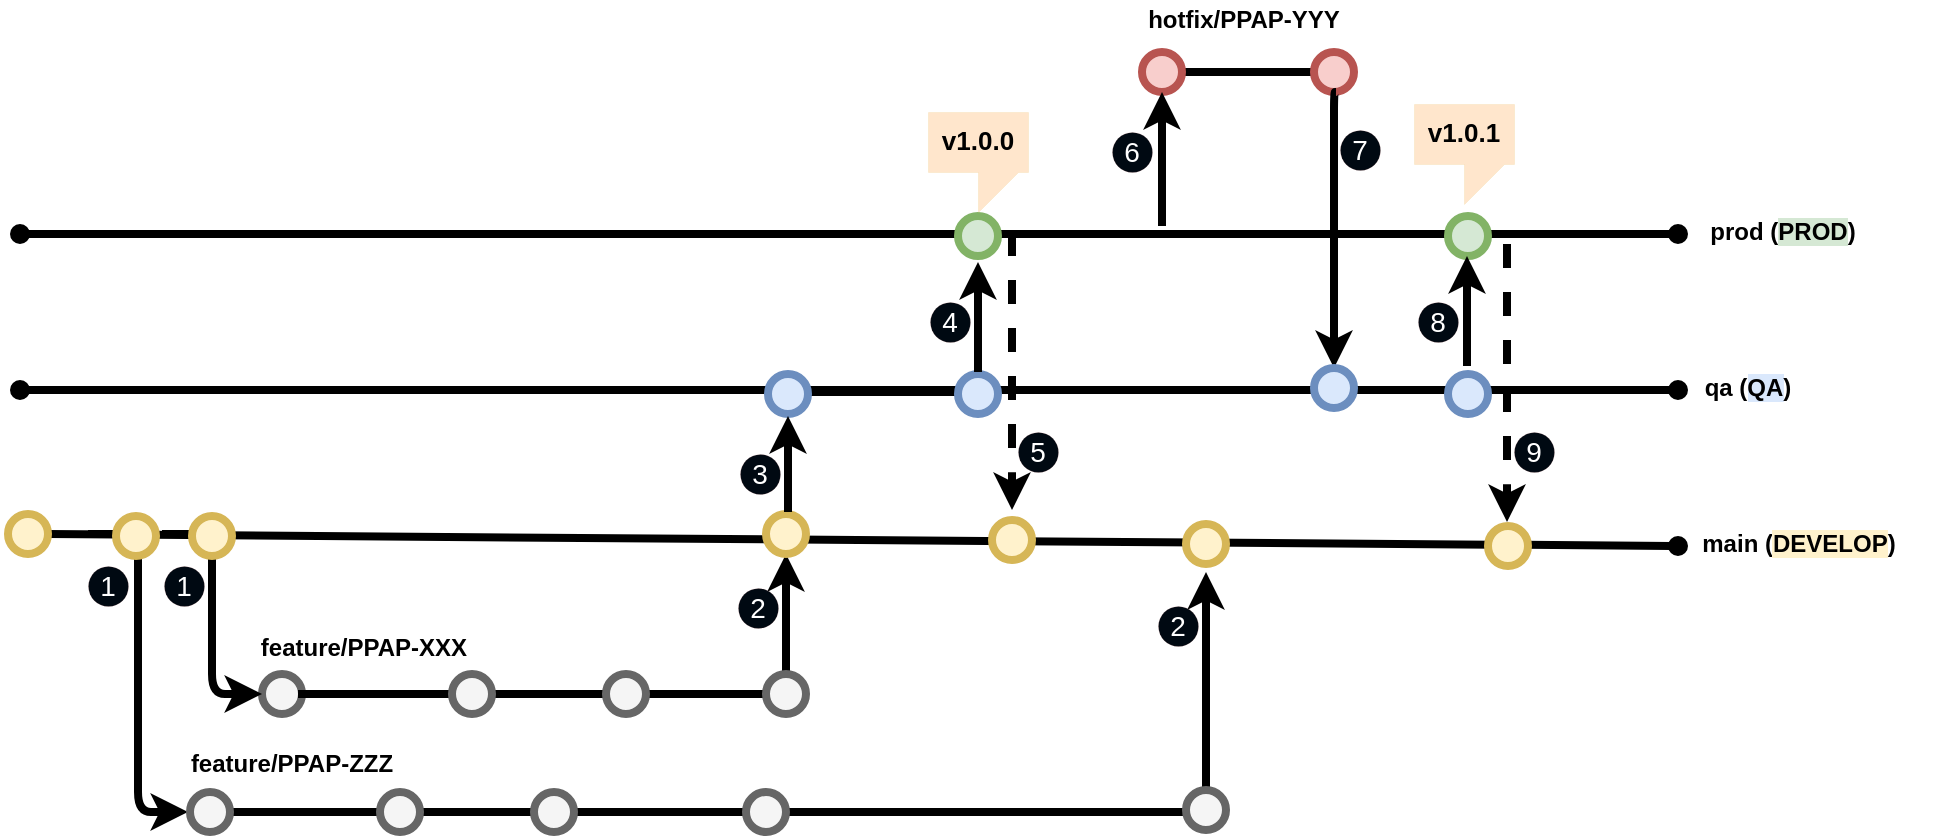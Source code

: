 <mxfile version="14.9.4" type="github">
  <diagram id="Z_Vj2MmoggTXDy11bzeF" name="Page-1">
    <mxGraphModel dx="1186" dy="654" grid="1" gridSize="10" guides="1" tooltips="1" connect="1" arrows="1" fold="1" page="1" pageScale="1" pageWidth="850" pageHeight="1100" math="0" shadow="0">
      <root>
        <mxCell id="0" />
        <mxCell id="1" parent="0" />
        <mxCell id="NOU3lGueeJot1g6p17YN-5" value="" style="endArrow=oval;html=1;exitX=1;exitY=0.5;exitDx=0;exitDy=0;strokeWidth=4;endFill=1;" edge="1" parent="1" source="WfSzIGiv-zTd-1wvaPKo-5">
          <mxGeometry width="50" height="50" relative="1" as="geometry">
            <mxPoint x="35" y="471" as="sourcePoint" />
            <mxPoint x="850" y="477" as="targetPoint" />
          </mxGeometry>
        </mxCell>
        <mxCell id="NOU3lGueeJot1g6p17YN-1" value="" style="endArrow=oval;html=1;strokeWidth=4;endFill=1;startArrow=oval;startFill=1;" edge="1" parent="1">
          <mxGeometry width="50" height="50" relative="1" as="geometry">
            <mxPoint x="21" y="399" as="sourcePoint" />
            <mxPoint x="850" y="399" as="targetPoint" />
          </mxGeometry>
        </mxCell>
        <mxCell id="WfSzIGiv-zTd-1wvaPKo-4" value="" style="ellipse;whiteSpace=wrap;html=1;shadow=0;labelBackgroundColor=#EA6B66;strokeColor=#666666;strokeWidth=4;fillColor=#f5f5f5;fontColor=#333333;" parent="1" vertex="1">
          <mxGeometry x="142" y="541" width="20" height="20" as="geometry" />
        </mxCell>
        <mxCell id="WfSzIGiv-zTd-1wvaPKo-5" value="" style="ellipse;whiteSpace=wrap;html=1;shadow=0;labelBackgroundColor=#EA6B66;strokeColor=#d6b656;strokeWidth=4;fillColor=#fff2cc;" parent="1" vertex="1">
          <mxGeometry x="15" y="461" width="20" height="20" as="geometry" />
        </mxCell>
        <mxCell id="WfSzIGiv-zTd-1wvaPKo-11" value="" style="edgeStyle=elbowEdgeStyle;elbow=horizontal;endArrow=classic;html=1;strokeWidth=4;entryX=0;entryY=0.5;entryDx=0;entryDy=0;" parent="1" target="WfSzIGiv-zTd-1wvaPKo-4" edge="1">
          <mxGeometry width="50" height="50" relative="1" as="geometry">
            <mxPoint x="92" y="471" as="sourcePoint" />
            <mxPoint x="122" y="551" as="targetPoint" />
          </mxGeometry>
        </mxCell>
        <mxCell id="WfSzIGiv-zTd-1wvaPKo-14" value="" style="edgeStyle=elbowEdgeStyle;elbow=horizontal;endArrow=classic;html=1;strokeWidth=4;entryX=0;entryY=0.5;entryDx=0;entryDy=0;" parent="1" edge="1">
          <mxGeometry width="50" height="50" relative="1" as="geometry">
            <mxPoint x="55" y="471" as="sourcePoint" />
            <mxPoint x="105" y="610" as="targetPoint" />
          </mxGeometry>
        </mxCell>
        <mxCell id="WfSzIGiv-zTd-1wvaPKo-15" value="" style="ellipse;whiteSpace=wrap;html=1;shadow=0;labelBackgroundColor=#EA6B66;strokeColor=#d6b656;strokeWidth=4;fillColor=#fff2cc;" parent="1" vertex="1">
          <mxGeometry x="69" y="462" width="20" height="20" as="geometry" />
        </mxCell>
        <mxCell id="WfSzIGiv-zTd-1wvaPKo-16" value="" style="ellipse;whiteSpace=wrap;html=1;shadow=0;labelBackgroundColor=#EA6B66;strokeColor=#d6b656;strokeWidth=4;fillColor=#fff2cc;" parent="1" vertex="1">
          <mxGeometry x="107" y="462" width="20" height="20" as="geometry" />
        </mxCell>
        <mxCell id="WfSzIGiv-zTd-1wvaPKo-17" value="" style="endArrow=oval;html=1;exitX=1;exitY=0.5;exitDx=0;exitDy=0;strokeWidth=4;endFill=1;" parent="1" edge="1">
          <mxGeometry width="50" height="50" relative="1" as="geometry">
            <mxPoint x="160" y="551" as="sourcePoint" />
            <mxPoint x="410" y="551" as="targetPoint" />
          </mxGeometry>
        </mxCell>
        <mxCell id="WfSzIGiv-zTd-1wvaPKo-18" value="" style="edgeStyle=elbowEdgeStyle;elbow=horizontal;endArrow=classic;html=1;strokeWidth=4;exitX=0.5;exitY=0;exitDx=0;exitDy=0;entryX=0.5;entryY=1;entryDx=0;entryDy=0;" parent="1" source="WfSzIGiv-zTd-1wvaPKo-22" target="WfSzIGiv-zTd-1wvaPKo-19" edge="1">
          <mxGeometry width="50" height="50" relative="1" as="geometry">
            <mxPoint x="467" y="534" as="sourcePoint" />
            <mxPoint x="404" y="491" as="targetPoint" />
            <Array as="points">
              <mxPoint x="404" y="521" />
            </Array>
          </mxGeometry>
        </mxCell>
        <mxCell id="WfSzIGiv-zTd-1wvaPKo-19" value="" style="ellipse;whiteSpace=wrap;html=1;shadow=0;labelBackgroundColor=#EA6B66;strokeColor=#d6b656;strokeWidth=4;fillColor=#fff2cc;" parent="1" vertex="1">
          <mxGeometry x="394" y="461" width="20" height="20" as="geometry" />
        </mxCell>
        <mxCell id="WfSzIGiv-zTd-1wvaPKo-20" value="" style="ellipse;whiteSpace=wrap;html=1;shadow=0;labelBackgroundColor=#EA6B66;strokeColor=#666666;strokeWidth=4;fillColor=#f5f5f5;fontColor=#333333;" parent="1" vertex="1">
          <mxGeometry x="237" y="541" width="20" height="20" as="geometry" />
        </mxCell>
        <mxCell id="WfSzIGiv-zTd-1wvaPKo-21" value="" style="ellipse;whiteSpace=wrap;html=1;shadow=0;labelBackgroundColor=#EA6B66;strokeColor=#666666;strokeWidth=4;fillColor=#f5f5f5;fontColor=#333333;" parent="1" vertex="1">
          <mxGeometry x="314" y="541" width="20" height="20" as="geometry" />
        </mxCell>
        <mxCell id="WfSzIGiv-zTd-1wvaPKo-22" value="" style="ellipse;whiteSpace=wrap;html=1;shadow=0;labelBackgroundColor=#EA6B66;strokeColor=#666666;strokeWidth=4;fillColor=#f5f5f5;fontColor=#333333;" parent="1" vertex="1">
          <mxGeometry x="394" y="541" width="20" height="20" as="geometry" />
        </mxCell>
        <mxCell id="WfSzIGiv-zTd-1wvaPKo-24" value="" style="endArrow=oval;html=1;strokeWidth=4;endFill=1;" parent="1" edge="1">
          <mxGeometry width="50" height="50" relative="1" as="geometry">
            <mxPoint x="120" y="610" as="sourcePoint" />
            <mxPoint x="616" y="610" as="targetPoint" />
          </mxGeometry>
        </mxCell>
        <mxCell id="WfSzIGiv-zTd-1wvaPKo-26" value="" style="ellipse;whiteSpace=wrap;html=1;shadow=0;labelBackgroundColor=#EA6B66;strokeColor=#666666;strokeWidth=4;fillColor=#f5f5f5;fontColor=#333333;" parent="1" vertex="1">
          <mxGeometry x="201" y="600" width="20" height="20" as="geometry" />
        </mxCell>
        <mxCell id="WfSzIGiv-zTd-1wvaPKo-27" value="" style="ellipse;whiteSpace=wrap;html=1;shadow=0;labelBackgroundColor=#EA6B66;strokeColor=#666666;strokeWidth=4;fillColor=#f5f5f5;fontColor=#333333;" parent="1" vertex="1">
          <mxGeometry x="278" y="600" width="20" height="20" as="geometry" />
        </mxCell>
        <mxCell id="WfSzIGiv-zTd-1wvaPKo-28" value="" style="ellipse;whiteSpace=wrap;html=1;shadow=0;labelBackgroundColor=#EA6B66;strokeColor=#666666;strokeWidth=4;fillColor=#f5f5f5;fontColor=#333333;" parent="1" vertex="1">
          <mxGeometry x="384" y="600" width="20" height="20" as="geometry" />
        </mxCell>
        <mxCell id="WfSzIGiv-zTd-1wvaPKo-30" value="" style="edgeStyle=elbowEdgeStyle;elbow=horizontal;endArrow=classic;html=1;strokeWidth=4;" parent="1" edge="1">
          <mxGeometry width="50" height="50" relative="1" as="geometry">
            <mxPoint x="624" y="610" as="sourcePoint" />
            <mxPoint x="614" y="490" as="targetPoint" />
            <Array as="points">
              <mxPoint x="614" y="540" />
              <mxPoint x="674" y="541" />
            </Array>
          </mxGeometry>
        </mxCell>
        <mxCell id="WfSzIGiv-zTd-1wvaPKo-32" value="feature/PPAP-XXX" style="text;html=1;strokeColor=none;fillColor=none;align=center;verticalAlign=middle;whiteSpace=wrap;rounded=0;shadow=0;labelBackgroundColor=none;fontStyle=1" parent="1" vertex="1">
          <mxGeometry x="133" y="518" width="120" height="20" as="geometry" />
        </mxCell>
        <mxCell id="WfSzIGiv-zTd-1wvaPKo-33" value="feature/PPAP-ZZZ" style="text;html=1;strokeColor=none;fillColor=none;align=center;verticalAlign=middle;whiteSpace=wrap;rounded=0;shadow=0;labelBackgroundColor=none;fontStyle=1" parent="1" vertex="1">
          <mxGeometry x="97" y="576" width="120" height="20" as="geometry" />
        </mxCell>
        <mxCell id="WfSzIGiv-zTd-1wvaPKo-34" value="" style="endArrow=oval;html=1;strokeWidth=4;endFill=1;startArrow=oval;startFill=1;" parent="1" edge="1">
          <mxGeometry width="50" height="50" relative="1" as="geometry">
            <mxPoint x="400" y="400" as="sourcePoint" />
            <mxPoint x="500" y="400" as="targetPoint" />
          </mxGeometry>
        </mxCell>
        <mxCell id="WfSzIGiv-zTd-1wvaPKo-35" value="" style="ellipse;whiteSpace=wrap;html=1;shadow=0;labelBackgroundColor=#EA6B66;strokeColor=#6c8ebf;strokeWidth=4;fillColor=#dae8fc;" parent="1" vertex="1">
          <mxGeometry x="395" y="391" width="20" height="20" as="geometry" />
        </mxCell>
        <mxCell id="WfSzIGiv-zTd-1wvaPKo-36" value="" style="edgeStyle=elbowEdgeStyle;elbow=horizontal;endArrow=classic;html=1;strokeWidth=4;entryX=0.5;entryY=1;entryDx=0;entryDy=0;" parent="1" edge="1">
          <mxGeometry width="50" height="50" relative="1" as="geometry">
            <mxPoint x="405" y="460" as="sourcePoint" />
            <mxPoint x="405" y="412" as="targetPoint" />
            <Array as="points">
              <mxPoint x="405" y="452" />
            </Array>
          </mxGeometry>
        </mxCell>
        <mxCell id="WfSzIGiv-zTd-1wvaPKo-37" value="" style="endArrow=oval;html=1;strokeWidth=4;endFill=1;startArrow=oval;startFill=1;" parent="1" edge="1">
          <mxGeometry width="50" height="50" relative="1" as="geometry">
            <mxPoint x="21" y="321" as="sourcePoint" />
            <mxPoint x="850" y="321" as="targetPoint" />
          </mxGeometry>
        </mxCell>
        <mxCell id="WfSzIGiv-zTd-1wvaPKo-38" value="" style="ellipse;whiteSpace=wrap;html=1;shadow=0;labelBackgroundColor=#EA6B66;strokeColor=#82b366;strokeWidth=4;fillColor=#d5e8d4;" parent="1" vertex="1">
          <mxGeometry x="490" y="312" width="20" height="20" as="geometry" />
        </mxCell>
        <mxCell id="WfSzIGiv-zTd-1wvaPKo-39" value="" style="ellipse;whiteSpace=wrap;html=1;shadow=0;labelBackgroundColor=#EA6B66;strokeColor=#6c8ebf;strokeWidth=4;fillColor=#dae8fc;" parent="1" vertex="1">
          <mxGeometry x="490" y="391" width="20" height="20" as="geometry" />
        </mxCell>
        <mxCell id="WfSzIGiv-zTd-1wvaPKo-40" value="" style="edgeStyle=elbowEdgeStyle;elbow=horizontal;endArrow=classic;html=1;strokeWidth=4;entryX=0.5;entryY=1;entryDx=0;entryDy=0;" parent="1" edge="1">
          <mxGeometry width="50" height="50" relative="1" as="geometry">
            <mxPoint x="500" y="390" as="sourcePoint" />
            <mxPoint x="500" y="335" as="targetPoint" />
            <Array as="points">
              <mxPoint x="500" y="375" />
            </Array>
          </mxGeometry>
        </mxCell>
        <mxCell id="WfSzIGiv-zTd-1wvaPKo-41" value="" style="ellipse;whiteSpace=wrap;html=1;shadow=0;labelBackgroundColor=#EA6B66;strokeColor=#d6b656;strokeWidth=4;fillColor=#fff2cc;" parent="1" vertex="1">
          <mxGeometry x="507" y="464" width="20" height="20" as="geometry" />
        </mxCell>
        <mxCell id="WfSzIGiv-zTd-1wvaPKo-42" value="" style="edgeStyle=elbowEdgeStyle;elbow=horizontal;endArrow=classic;html=1;strokeWidth=4;dashed=1;" parent="1" edge="1">
          <mxGeometry width="50" height="50" relative="1" as="geometry">
            <mxPoint x="517" y="320" as="sourcePoint" />
            <mxPoint x="517" y="459" as="targetPoint" />
            <Array as="points">
              <mxPoint x="517" y="449" />
              <mxPoint x="526.5" y="409" />
              <mxPoint x="526.5" y="439" />
              <mxPoint x="526.5" y="419" />
              <mxPoint x="526.5" y="419" />
              <mxPoint x="526.5" y="439" />
              <mxPoint x="516.5" y="369" />
            </Array>
          </mxGeometry>
        </mxCell>
        <mxCell id="WfSzIGiv-zTd-1wvaPKo-43" value="" style="endArrow=oval;html=1;exitX=1;exitY=0.5;exitDx=0;exitDy=0;strokeWidth=4;endFill=1;" parent="1" edge="1">
          <mxGeometry width="50" height="50" relative="1" as="geometry">
            <mxPoint x="590" y="240" as="sourcePoint" />
            <mxPoint x="680" y="240" as="targetPoint" />
          </mxGeometry>
        </mxCell>
        <mxCell id="WfSzIGiv-zTd-1wvaPKo-44" value="" style="ellipse;whiteSpace=wrap;html=1;shadow=0;labelBackgroundColor=#EA6B66;strokeColor=#b85450;strokeWidth=4;fillColor=#f8cecc;" parent="1" vertex="1">
          <mxGeometry x="582" y="230" width="20" height="20" as="geometry" />
        </mxCell>
        <mxCell id="WfSzIGiv-zTd-1wvaPKo-45" value="" style="ellipse;whiteSpace=wrap;html=1;shadow=0;labelBackgroundColor=#EA6B66;strokeColor=#b85450;strokeWidth=4;fillColor=#f8cecc;" parent="1" vertex="1">
          <mxGeometry x="668" y="230" width="20" height="20" as="geometry" />
        </mxCell>
        <mxCell id="WfSzIGiv-zTd-1wvaPKo-48" value="" style="edgeStyle=elbowEdgeStyle;elbow=horizontal;endArrow=classic;html=1;strokeWidth=4;entryX=0.5;entryY=1;entryDx=0;entryDy=0;" parent="1" target="WfSzIGiv-zTd-1wvaPKo-44" edge="1">
          <mxGeometry width="50" height="50" relative="1" as="geometry">
            <mxPoint x="592" y="317" as="sourcePoint" />
            <mxPoint x="591" y="262" as="targetPoint" />
            <Array as="points" />
          </mxGeometry>
        </mxCell>
        <mxCell id="WfSzIGiv-zTd-1wvaPKo-49" value="" style="edgeStyle=elbowEdgeStyle;elbow=horizontal;endArrow=classic;html=1;strokeWidth=4;exitX=0.5;exitY=1;exitDx=0;exitDy=0;entryX=0.5;entryY=0;entryDx=0;entryDy=0;" parent="1" edge="1" target="NOU3lGueeJot1g6p17YN-7">
          <mxGeometry width="50" height="50" relative="1" as="geometry">
            <mxPoint x="679" y="250" as="sourcePoint" />
            <mxPoint x="678" y="380" as="targetPoint" />
            <Array as="points">
              <mxPoint x="678" y="250" />
            </Array>
          </mxGeometry>
        </mxCell>
        <mxCell id="WfSzIGiv-zTd-1wvaPKo-50" value="" style="ellipse;whiteSpace=wrap;html=1;shadow=0;labelBackgroundColor=#EA6B66;strokeColor=#d6b656;strokeWidth=4;fillColor=#fff2cc;" parent="1" vertex="1">
          <mxGeometry x="604" y="466" width="20" height="20" as="geometry" />
        </mxCell>
        <mxCell id="WfSzIGiv-zTd-1wvaPKo-29" value="" style="ellipse;whiteSpace=wrap;html=1;shadow=0;labelBackgroundColor=#EA6B66;strokeColor=#666666;strokeWidth=4;fillColor=#f5f5f5;fontColor=#333333;" parent="1" vertex="1">
          <mxGeometry x="604" y="599" width="20" height="20" as="geometry" />
        </mxCell>
        <mxCell id="WfSzIGiv-zTd-1wvaPKo-23" value="" style="ellipse;whiteSpace=wrap;html=1;shadow=0;labelBackgroundColor=#EA6B66;strokeColor=#666666;strokeWidth=4;fillColor=#f5f5f5;fontColor=#333333;" parent="1" vertex="1">
          <mxGeometry x="106" y="600" width="20" height="20" as="geometry" />
        </mxCell>
        <mxCell id="WfSzIGiv-zTd-1wvaPKo-57" value="main (&lt;span style=&quot;background-color: rgb(255 , 242 , 204)&quot;&gt;DEVELOP&lt;/span&gt;)" style="text;html=1;strokeColor=none;fillColor=none;align=center;verticalAlign=middle;whiteSpace=wrap;rounded=0;shadow=0;labelBackgroundColor=none;fontStyle=1" parent="1" vertex="1">
          <mxGeometry x="841" y="466" width="139" height="20" as="geometry" />
        </mxCell>
        <mxCell id="WfSzIGiv-zTd-1wvaPKo-59" value="prod (&lt;span style=&quot;background-color: rgb(213 , 232 , 212)&quot;&gt;PROD&lt;/span&gt;)" style="text;html=1;strokeColor=none;fillColor=none;align=center;verticalAlign=middle;whiteSpace=wrap;rounded=0;shadow=0;labelBackgroundColor=none;fontStyle=1" parent="1" vertex="1">
          <mxGeometry x="845" y="310" width="115" height="20" as="geometry" />
        </mxCell>
        <mxCell id="WfSzIGiv-zTd-1wvaPKo-60" value="hotfix/PPAP-YYY" style="text;html=1;strokeColor=none;fillColor=none;align=center;verticalAlign=middle;whiteSpace=wrap;rounded=0;shadow=0;labelBackgroundColor=none;fontStyle=1" parent="1" vertex="1">
          <mxGeometry x="578" y="204" width="110" height="20" as="geometry" />
        </mxCell>
        <mxCell id="WfSzIGiv-zTd-1wvaPKo-61" value="&lt;font style=&quot;font-size: 14px&quot;&gt;1&lt;/font&gt;" style="ellipse;whiteSpace=wrap;html=1;aspect=fixed;shadow=0;labelBackgroundColor=none;strokeColor=#EA6B66;strokeWidth=0;fillColor=#000912;fontColor=#FFFFFF;" parent="1" vertex="1">
          <mxGeometry x="55" y="487" width="20" height="20" as="geometry" />
        </mxCell>
        <mxCell id="WfSzIGiv-zTd-1wvaPKo-63" value="&lt;font style=&quot;font-size: 14px&quot;&gt;1&lt;/font&gt;" style="ellipse;whiteSpace=wrap;html=1;aspect=fixed;shadow=0;labelBackgroundColor=none;strokeColor=#EA6B66;strokeWidth=0;fillColor=#000912;fontColor=#FFFFFF;" parent="1" vertex="1">
          <mxGeometry x="93" y="487" width="20" height="20" as="geometry" />
        </mxCell>
        <mxCell id="WfSzIGiv-zTd-1wvaPKo-64" value="&lt;font style=&quot;font-size: 14px&quot;&gt;2&lt;/font&gt;" style="ellipse;whiteSpace=wrap;html=1;aspect=fixed;shadow=0;labelBackgroundColor=none;strokeColor=#EA6B66;strokeWidth=0;fillColor=#000912;fontColor=#FFFFFF;" parent="1" vertex="1">
          <mxGeometry x="380" y="498" width="20" height="20" as="geometry" />
        </mxCell>
        <mxCell id="WfSzIGiv-zTd-1wvaPKo-65" value="&lt;font style=&quot;font-size: 14px&quot;&gt;2&lt;/font&gt;" style="ellipse;whiteSpace=wrap;html=1;aspect=fixed;shadow=0;labelBackgroundColor=none;strokeColor=#EA6B66;strokeWidth=0;fillColor=#000912;fontColor=#FFFFFF;" parent="1" vertex="1">
          <mxGeometry x="590" y="507" width="20" height="20" as="geometry" />
        </mxCell>
        <mxCell id="WfSzIGiv-zTd-1wvaPKo-66" value="&lt;font style=&quot;font-size: 14px&quot;&gt;3&lt;/font&gt;" style="ellipse;whiteSpace=wrap;html=1;aspect=fixed;shadow=0;labelBackgroundColor=none;strokeColor=#EA6B66;strokeWidth=0;fillColor=#000912;fontColor=#FFFFFF;" parent="1" vertex="1">
          <mxGeometry x="381" y="431" width="20" height="20" as="geometry" />
        </mxCell>
        <mxCell id="WfSzIGiv-zTd-1wvaPKo-68" value="&lt;font style=&quot;font-size: 14px&quot;&gt;4&lt;/font&gt;" style="ellipse;whiteSpace=wrap;html=1;aspect=fixed;shadow=0;labelBackgroundColor=none;strokeColor=#EA6B66;strokeWidth=0;fillColor=#000912;fontColor=#FFFFFF;" parent="1" vertex="1">
          <mxGeometry x="476" y="355" width="20" height="20" as="geometry" />
        </mxCell>
        <mxCell id="WfSzIGiv-zTd-1wvaPKo-69" value="&lt;font style=&quot;font-size: 14px&quot;&gt;5&lt;/font&gt;" style="ellipse;whiteSpace=wrap;html=1;aspect=fixed;shadow=0;labelBackgroundColor=none;strokeColor=#EA6B66;strokeWidth=0;fillColor=#000912;fontColor=#FFFFFF;" parent="1" vertex="1">
          <mxGeometry x="520" y="420" width="20" height="20" as="geometry" />
        </mxCell>
        <mxCell id="WfSzIGiv-zTd-1wvaPKo-70" value="&lt;font style=&quot;font-size: 14px&quot;&gt;6&lt;/font&gt;" style="ellipse;whiteSpace=wrap;html=1;aspect=fixed;shadow=0;labelBackgroundColor=none;strokeColor=#EA6B66;strokeWidth=0;fillColor=#000912;fontColor=#FFFFFF;" parent="1" vertex="1">
          <mxGeometry x="567" y="270" width="20" height="20" as="geometry" />
        </mxCell>
        <mxCell id="WfSzIGiv-zTd-1wvaPKo-71" value="&lt;font style=&quot;font-size: 14px&quot;&gt;7&lt;/font&gt;" style="ellipse;whiteSpace=wrap;html=1;aspect=fixed;shadow=0;labelBackgroundColor=none;strokeColor=#EA6B66;strokeWidth=0;fillColor=#000912;fontColor=#FFFFFF;" parent="1" vertex="1">
          <mxGeometry x="681" y="269" width="20" height="20" as="geometry" />
        </mxCell>
        <object label="&lt;font style=&quot;font-size: 13px&quot;&gt;&lt;b&gt;v1.0.0&lt;/b&gt;&lt;/font&gt;" id="WfSzIGiv-zTd-1wvaPKo-77">
          <mxCell style="shape=callout;whiteSpace=wrap;html=1;perimeter=calloutPerimeter;shadow=0;labelBackgroundColor=none;strokeColor=#d79b00;strokeWidth=0;fillColor=#ffe6cc;size=20;position=0.5;fontSize=5;verticalAlign=top;" parent="1" vertex="1">
            <mxGeometry x="475" y="260" width="50" height="50" as="geometry" />
          </mxCell>
        </object>
        <mxCell id="NOU3lGueeJot1g6p17YN-2" value="qa (&lt;span style=&quot;background-color: rgb(218 , 232 , 252)&quot;&gt;QA&lt;/span&gt;)" style="text;html=1;strokeColor=none;fillColor=none;align=center;verticalAlign=middle;whiteSpace=wrap;rounded=0;shadow=0;labelBackgroundColor=none;fontStyle=1" vertex="1" parent="1">
          <mxGeometry x="840" y="388" width="90" height="20" as="geometry" />
        </mxCell>
        <mxCell id="NOU3lGueeJot1g6p17YN-7" value="" style="ellipse;whiteSpace=wrap;html=1;shadow=0;labelBackgroundColor=#EA6B66;strokeColor=#6c8ebf;strokeWidth=4;fillColor=#dae8fc;" vertex="1" parent="1">
          <mxGeometry x="668" y="388" width="20" height="20" as="geometry" />
        </mxCell>
        <mxCell id="NOU3lGueeJot1g6p17YN-9" value="" style="ellipse;whiteSpace=wrap;html=1;shadow=0;labelBackgroundColor=#EA6B66;strokeColor=#6c8ebf;strokeWidth=4;fillColor=#dae8fc;" vertex="1" parent="1">
          <mxGeometry x="735" y="391" width="20" height="20" as="geometry" />
        </mxCell>
        <mxCell id="NOU3lGueeJot1g6p17YN-10" value="" style="ellipse;whiteSpace=wrap;html=1;shadow=0;labelBackgroundColor=#EA6B66;strokeColor=#82b366;strokeWidth=4;fillColor=#d5e8d4;" vertex="1" parent="1">
          <mxGeometry x="735" y="312" width="20" height="20" as="geometry" />
        </mxCell>
        <mxCell id="NOU3lGueeJot1g6p17YN-11" value="" style="edgeStyle=elbowEdgeStyle;elbow=horizontal;endArrow=classic;html=1;strokeWidth=4;entryX=0.5;entryY=1;entryDx=0;entryDy=0;" edge="1" parent="1">
          <mxGeometry width="50" height="50" relative="1" as="geometry">
            <mxPoint x="744.5" y="387" as="sourcePoint" />
            <mxPoint x="744.5" y="332" as="targetPoint" />
            <Array as="points">
              <mxPoint x="744.5" y="372" />
            </Array>
          </mxGeometry>
        </mxCell>
        <mxCell id="NOU3lGueeJot1g6p17YN-12" value="&lt;font style=&quot;font-size: 14px&quot;&gt;8&lt;/font&gt;" style="ellipse;whiteSpace=wrap;html=1;aspect=fixed;shadow=0;labelBackgroundColor=none;strokeColor=#EA6B66;strokeWidth=0;fillColor=#000912;fontColor=#FFFFFF;" vertex="1" parent="1">
          <mxGeometry x="720" y="355" width="20" height="20" as="geometry" />
        </mxCell>
        <mxCell id="NOU3lGueeJot1g6p17YN-13" value="" style="ellipse;whiteSpace=wrap;html=1;shadow=0;labelBackgroundColor=#EA6B66;strokeColor=#d6b656;strokeWidth=4;fillColor=#fff2cc;" vertex="1" parent="1">
          <mxGeometry x="755" y="467" width="20" height="20" as="geometry" />
        </mxCell>
        <mxCell id="NOU3lGueeJot1g6p17YN-15" value="" style="edgeStyle=elbowEdgeStyle;elbow=horizontal;endArrow=classic;html=1;strokeWidth=4;dashed=1;" edge="1" parent="1">
          <mxGeometry width="50" height="50" relative="1" as="geometry">
            <mxPoint x="764.5" y="326" as="sourcePoint" />
            <mxPoint x="764.5" y="465" as="targetPoint" />
            <Array as="points">
              <mxPoint x="764.5" y="455" />
              <mxPoint x="774" y="415" />
              <mxPoint x="774" y="445" />
              <mxPoint x="774" y="425" />
              <mxPoint x="774" y="425" />
              <mxPoint x="774" y="445" />
              <mxPoint x="764" y="375" />
            </Array>
          </mxGeometry>
        </mxCell>
        <mxCell id="NOU3lGueeJot1g6p17YN-16" value="&lt;font style=&quot;font-size: 14px&quot;&gt;9&lt;/font&gt;" style="ellipse;whiteSpace=wrap;html=1;aspect=fixed;shadow=0;labelBackgroundColor=none;strokeColor=#EA6B66;strokeWidth=0;fillColor=#000912;fontColor=#FFFFFF;" vertex="1" parent="1">
          <mxGeometry x="768" y="420" width="20" height="20" as="geometry" />
        </mxCell>
        <object label="&lt;font style=&quot;font-size: 13px&quot;&gt;&lt;b&gt;v1.0.1&lt;/b&gt;&lt;/font&gt;" id="NOU3lGueeJot1g6p17YN-17">
          <mxCell style="shape=callout;whiteSpace=wrap;html=1;perimeter=calloutPerimeter;shadow=0;labelBackgroundColor=none;strokeColor=#d79b00;strokeWidth=0;fillColor=#ffe6cc;size=20;position=0.5;fontSize=5;verticalAlign=top;" vertex="1" parent="1">
            <mxGeometry x="718" y="256" width="50" height="50" as="geometry" />
          </mxCell>
        </object>
      </root>
    </mxGraphModel>
  </diagram>
</mxfile>
